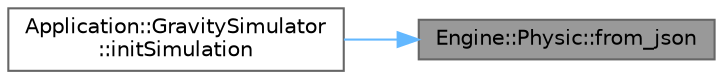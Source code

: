 digraph "Engine::Physic::from_json"
{
 // LATEX_PDF_SIZE
  bgcolor="transparent";
  edge [fontname=Helvetica,fontsize=10,labelfontname=Helvetica,labelfontsize=10];
  node [fontname=Helvetica,fontsize=10,shape=box,height=0.2,width=0.4];
  rankdir="RL";
  Node1 [id="Node000001",label="Engine::Physic::from_json",height=0.2,width=0.4,color="gray40", fillcolor="grey60", style="filled", fontcolor="black",tooltip="Deserializa un objeto PhysicObject desde formato JSON."];
  Node1 -> Node2 [id="edge1_Node000001_Node000002",dir="back",color="steelblue1",style="solid",tooltip=" "];
  Node2 [id="Node000002",label="Application::GravitySimulator\l::initSimulation",height=0.2,width=0.4,color="grey40", fillcolor="white", style="filled",URL="$class_application_1_1_gravity_simulator.html#afc3198768b2b854471bc0f8dc97bd1fb",tooltip="Inicializa la simulación."];
}
